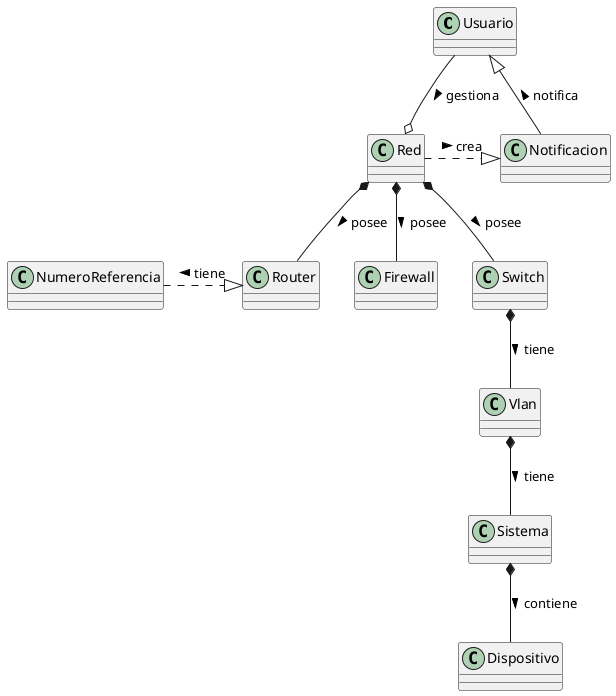 @startuml
class Usuario
class Red
class Notificacion
class Router
class NumeroReferencia
class Firewall
class Switch
class Vlan
class Sistema
class Dispositivo

Usuario --o Red : gestiona >

Usuario <|-- Notificacion : notifica <
Notificacion <|.l. Red  : crea <

Red *-- Firewall : posee >
Red *-- Switch : posee >
Red *-- Router : posee >

NumeroReferencia .r.|> Router : tiene <

Switch *-- Vlan : tiene >

Vlan *-- Sistema : tiene >

Sistema *-- Dispositivo : contiene >
@enduml